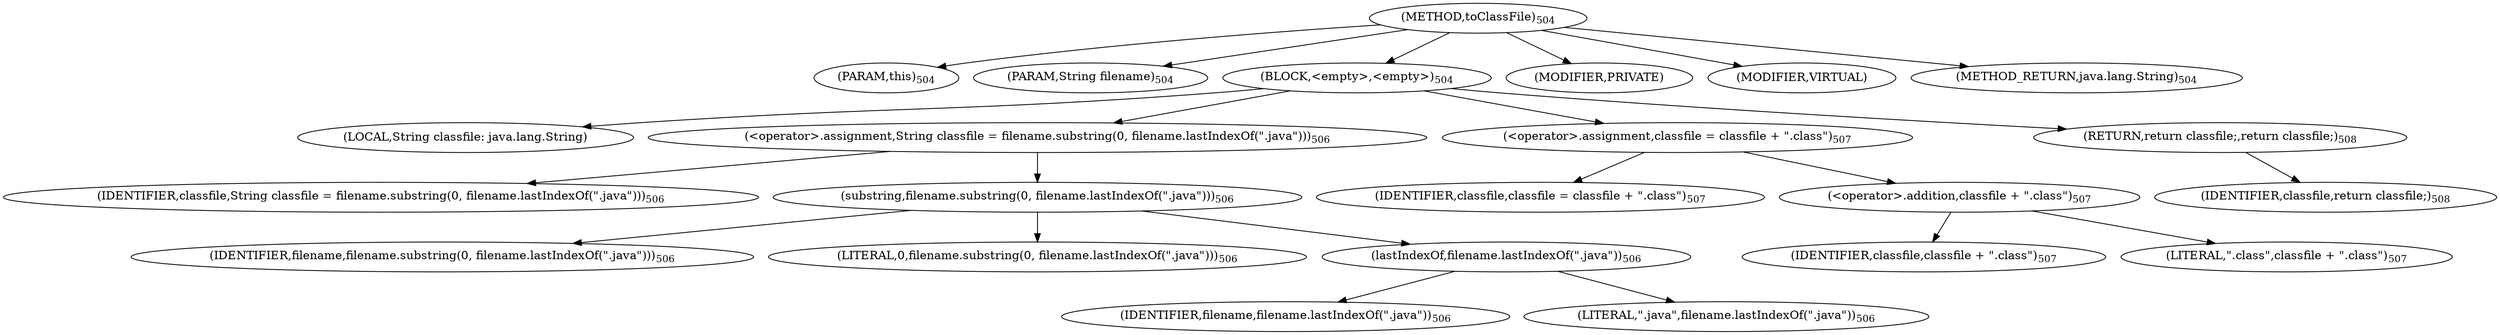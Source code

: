 digraph "toClassFile" {  
"1033" [label = <(METHOD,toClassFile)<SUB>504</SUB>> ]
"1034" [label = <(PARAM,this)<SUB>504</SUB>> ]
"1035" [label = <(PARAM,String filename)<SUB>504</SUB>> ]
"1036" [label = <(BLOCK,&lt;empty&gt;,&lt;empty&gt;)<SUB>504</SUB>> ]
"1037" [label = <(LOCAL,String classfile: java.lang.String)> ]
"1038" [label = <(&lt;operator&gt;.assignment,String classfile = filename.substring(0, filename.lastIndexOf(&quot;.java&quot;)))<SUB>506</SUB>> ]
"1039" [label = <(IDENTIFIER,classfile,String classfile = filename.substring(0, filename.lastIndexOf(&quot;.java&quot;)))<SUB>506</SUB>> ]
"1040" [label = <(substring,filename.substring(0, filename.lastIndexOf(&quot;.java&quot;)))<SUB>506</SUB>> ]
"1041" [label = <(IDENTIFIER,filename,filename.substring(0, filename.lastIndexOf(&quot;.java&quot;)))<SUB>506</SUB>> ]
"1042" [label = <(LITERAL,0,filename.substring(0, filename.lastIndexOf(&quot;.java&quot;)))<SUB>506</SUB>> ]
"1043" [label = <(lastIndexOf,filename.lastIndexOf(&quot;.java&quot;))<SUB>506</SUB>> ]
"1044" [label = <(IDENTIFIER,filename,filename.lastIndexOf(&quot;.java&quot;))<SUB>506</SUB>> ]
"1045" [label = <(LITERAL,&quot;.java&quot;,filename.lastIndexOf(&quot;.java&quot;))<SUB>506</SUB>> ]
"1046" [label = <(&lt;operator&gt;.assignment,classfile = classfile + &quot;.class&quot;)<SUB>507</SUB>> ]
"1047" [label = <(IDENTIFIER,classfile,classfile = classfile + &quot;.class&quot;)<SUB>507</SUB>> ]
"1048" [label = <(&lt;operator&gt;.addition,classfile + &quot;.class&quot;)<SUB>507</SUB>> ]
"1049" [label = <(IDENTIFIER,classfile,classfile + &quot;.class&quot;)<SUB>507</SUB>> ]
"1050" [label = <(LITERAL,&quot;.class&quot;,classfile + &quot;.class&quot;)<SUB>507</SUB>> ]
"1051" [label = <(RETURN,return classfile;,return classfile;)<SUB>508</SUB>> ]
"1052" [label = <(IDENTIFIER,classfile,return classfile;)<SUB>508</SUB>> ]
"1053" [label = <(MODIFIER,PRIVATE)> ]
"1054" [label = <(MODIFIER,VIRTUAL)> ]
"1055" [label = <(METHOD_RETURN,java.lang.String)<SUB>504</SUB>> ]
  "1033" -> "1034" 
  "1033" -> "1035" 
  "1033" -> "1036" 
  "1033" -> "1053" 
  "1033" -> "1054" 
  "1033" -> "1055" 
  "1036" -> "1037" 
  "1036" -> "1038" 
  "1036" -> "1046" 
  "1036" -> "1051" 
  "1038" -> "1039" 
  "1038" -> "1040" 
  "1040" -> "1041" 
  "1040" -> "1042" 
  "1040" -> "1043" 
  "1043" -> "1044" 
  "1043" -> "1045" 
  "1046" -> "1047" 
  "1046" -> "1048" 
  "1048" -> "1049" 
  "1048" -> "1050" 
  "1051" -> "1052" 
}
